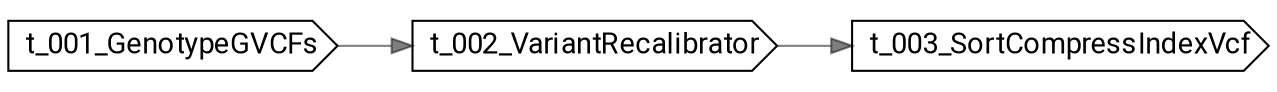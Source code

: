// BroadOnPremMalariaPipeline_2_JointVariantCalling
digraph {
	compound=true rankdir=LR
	node [fontname=Roboto]
	edge [color="#00000080"]
	"call-t_001_GenotypeGVCFs" [label=t_001_GenotypeGVCFs shape=cds]
	"call-t_002_VariantRecalibrator" [label=t_002_VariantRecalibrator shape=cds]
	"call-t_003_SortCompressIndexVcf" [label=t_003_SortCompressIndexVcf shape=cds]
	"call-t_001_GenotypeGVCFs" -> "call-t_002_VariantRecalibrator"
	"call-t_002_VariantRecalibrator" -> "call-t_003_SortCompressIndexVcf"
}
